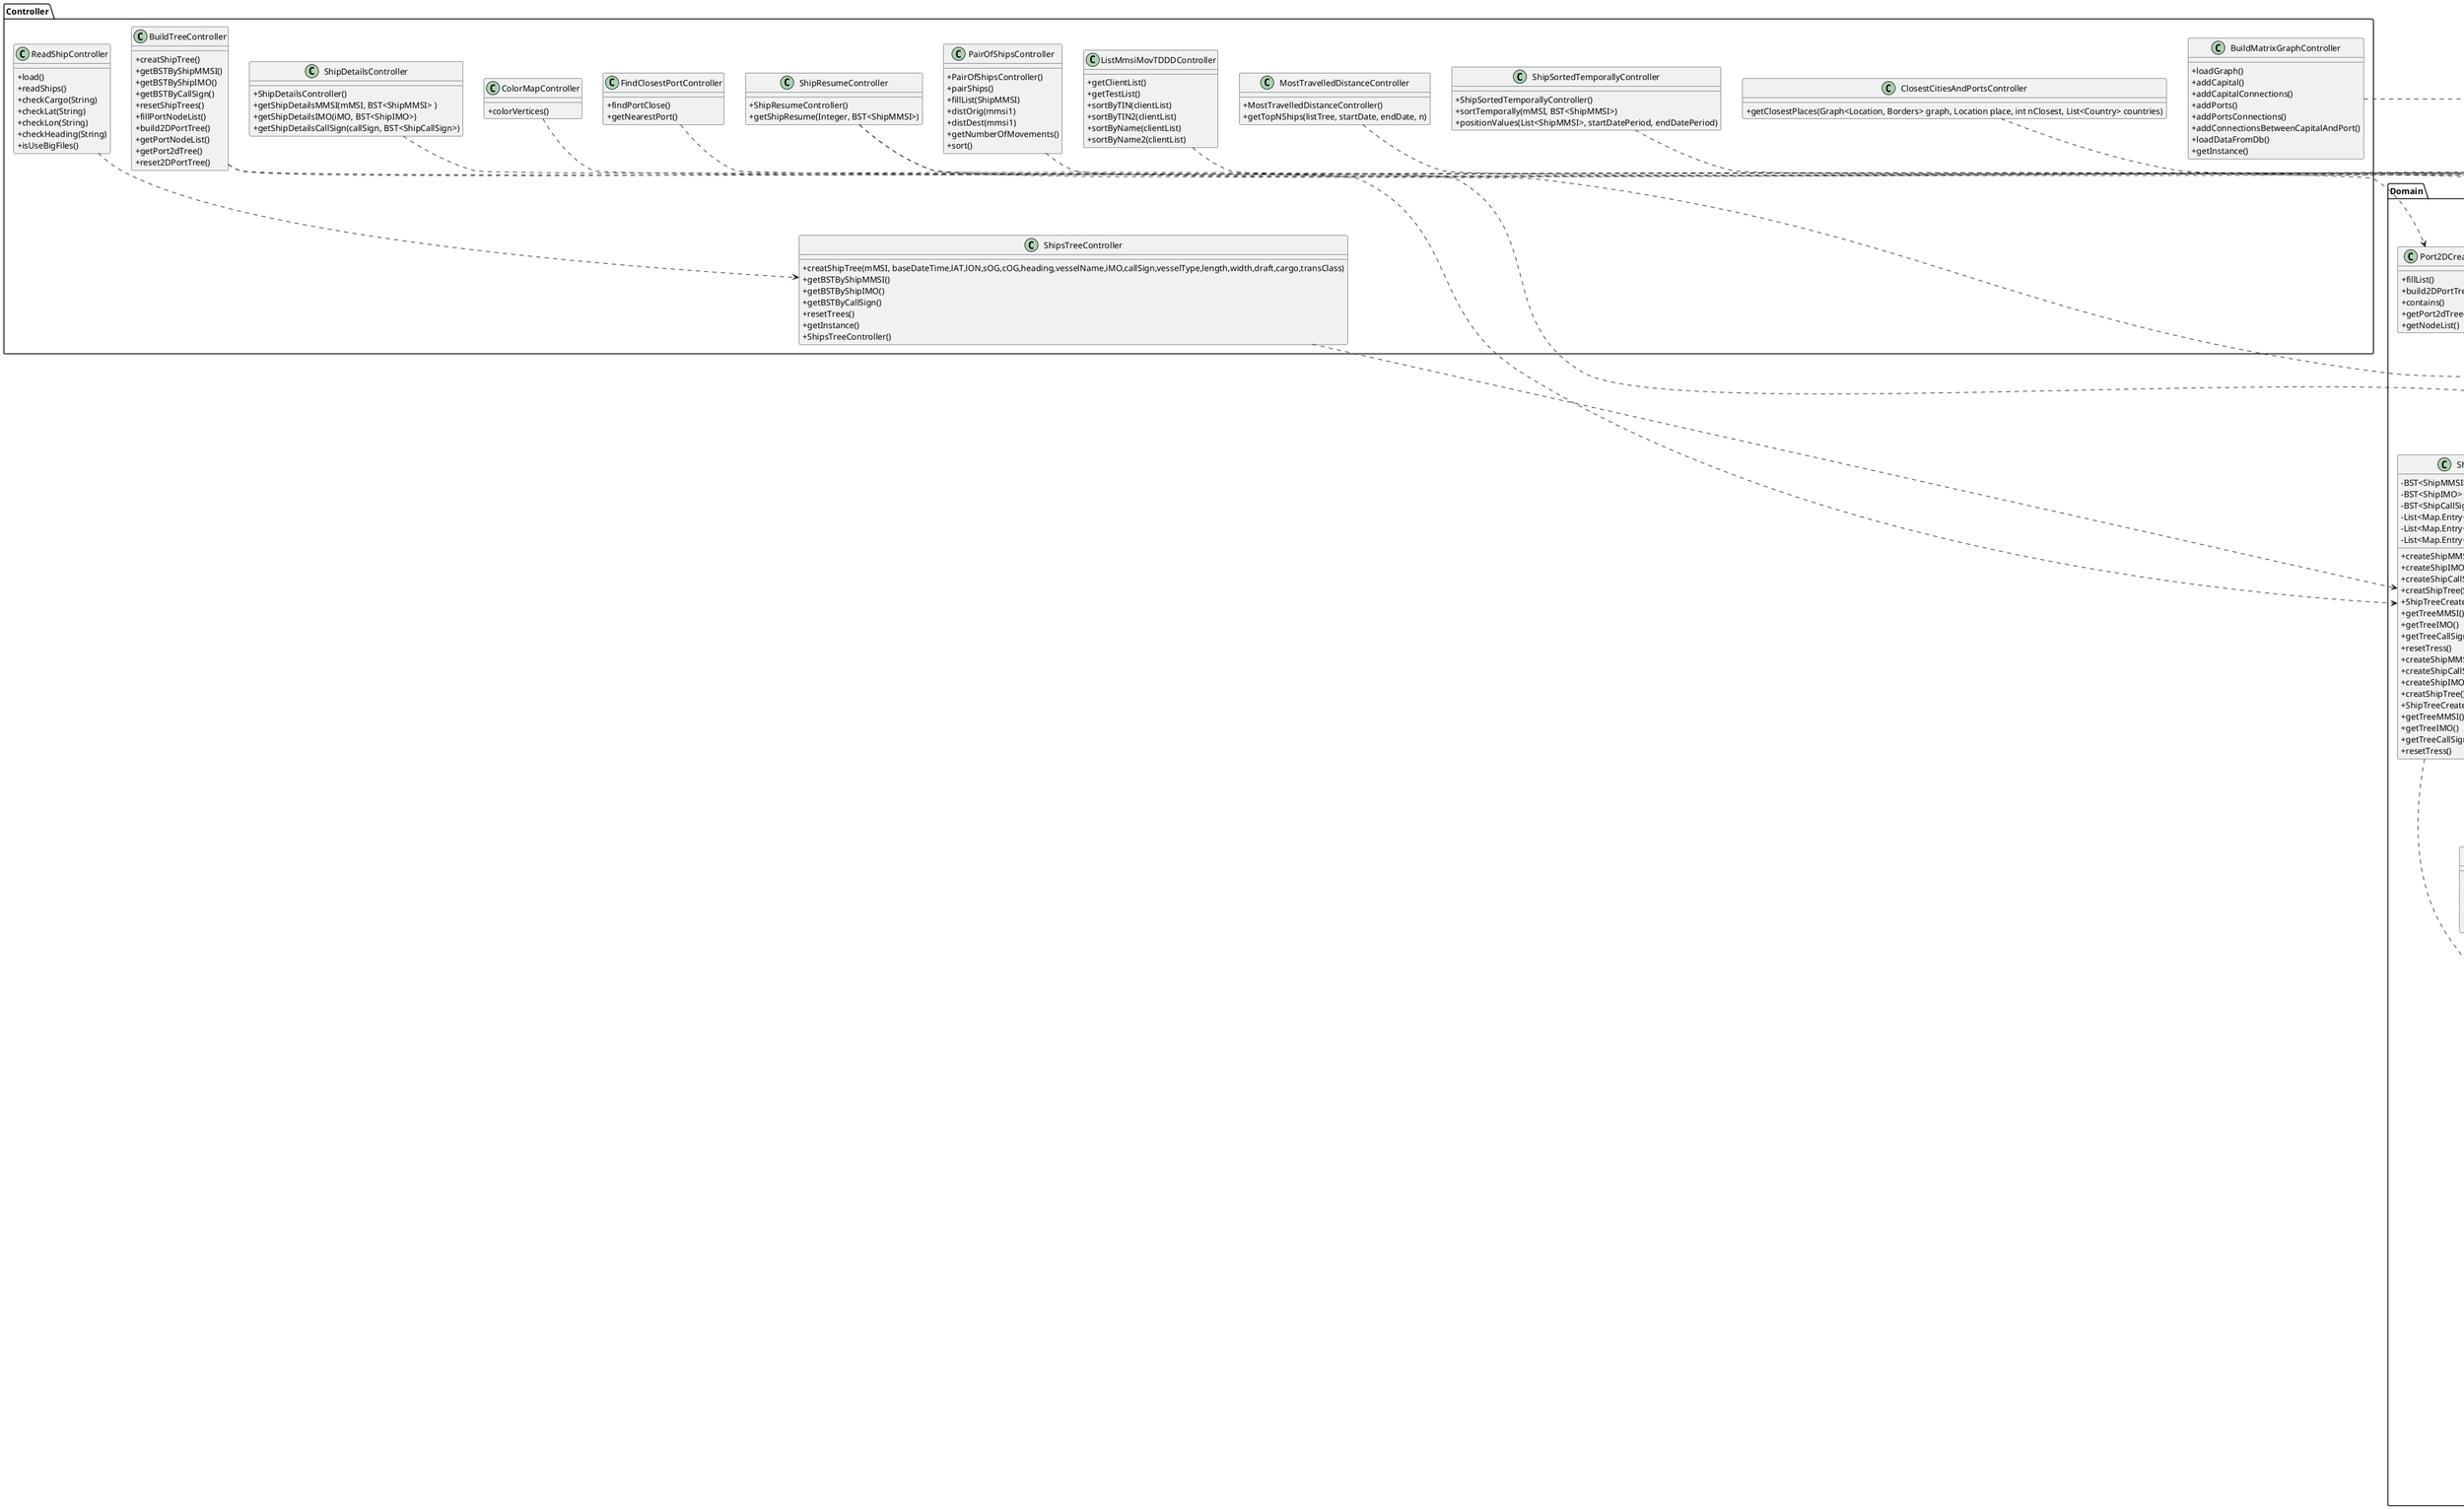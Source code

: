 @startuml
skinparam classAttributeIconSize 0


package Controller{
class ClosestCitiesAndPortsController {
+getClosestPlaces(Graph<Location, Borders> graph, Location place, int nClosest, List<Country> countries)
}
class BuildMatrixGraphController{
+loadGraph()
+addCapital()
+addCapitalConnections()
+addPorts()
+addPortsConnections()
+addConnectionsBetweenCapitalAndPort()
+loadDataFromDb()
+getInstance()
}
class MostTravelledDistanceController{
+MostTravelledDistanceController()
+getTopNShips(listTree, startDate, endDate, n)
}
Class ShipResumeController {
+ShipResumeController()
+getShipResume(Integer, BST<ShipMMSI>)
}
class ShipSortedTemporallyController{
+ShipSortedTemporallyController()
+sortTemporally(mMSI, BST<ShipMMSI>)
+positionValues(List<ShipMMSI>, startDatePeriod, endDatePeriod)
}
class ShipDetailsController {
+ShipDetailsController()
+getShipDetailsMMSI(mMSI, BST<ShipMMSI> )
+getShipDetailsIMO(iMO, BST<ShipIMO>)
+getShipDetailsCallSign(callSign, BST<ShipCallSign>)
}
class ListMmsiMovTDDDController {
+getClientList()
+getTestList()
+sortByTIN(clientList)
+sortByTIN2(clientList)
+sortByName(clientList)
+sortByName2(clientList)
}
class PairOfShipsController {
+PairOfShipsController()
+pairShips()
+fillList(ShipMMSI)
+distOrig(mmsi1)
+distDest(mmsi1)
+getNumberOfMovements()
+sort()
}
Class ReadShipController {
+load()
+readShips()
+checkCargo(String)
+checkLat(String)
+checkLon(String)
+checkHeading(String)
+isUseBigFiles()
}
class ShipsTreeController {
+creatShipTree(mMSI, baseDateTime,lAT,lON,sOG,cOG,heading,vesselName,iMO,callSign,vesselType,length,width,draft,cargo,transClass)
+getBSTByShipMMSI()
+getBSTByShipIMO()
+getBSTByCallSign()
+resetTrees()
+getInstance()
+ShipsTreeController()

}
class BuildTreeController{
+creatShipTree()
+getBSTByShipMMSI()
+getBSTByShipIMO()
+getBSTByCallSign()
+resetShipTrees()
+fillPortNodeList()
+build2DPortTree()
+getPortNodeList()
+getPort2dTree()
+reset2DPortTree()
}
class FindClosestPortController{
+findPortClose()
+getNearestPort()
}
class ColorMapController{
+colorVertices()
}
}


package Domain {
class MostTravelledDistance{
+getTopNShips(listTree, startDate, endDate, n)
+containShip(list, mMSI)
+checkDate(firstDate, lastDate, testDate)
+sameMMSIList(list, mMSI)
}
 class ShipResume {
    +getShipResume( mMSI, BST<ShipMMSI> )
    +getBaseDateTimeInicial(List<ShipMMSI>)
    +getBaseDateTimeFinal(List<ShipMMSI> )
    +getTotalMovementTime(List<ShipMMSI>)
    +getTotalNumberOfMovements(List<ShipMMSI>)
    +getMaxSOG(List<ShipMMSI>)
    +getMeanSOG(List<ShipMMSI> )
    +getMeanCOG(List<ShipMMSI> )
    +getMaxCOG(List<ShipMMSI>)
    +containShip( mMSI, List<Map.Entry<ShipMMSI, Double>> )
    +getDepartureLatitude(List<ShipMMSI>)
    + getDepartureLongitude(List<ShipMMSI> )
    +getArrivalLatitude(List<ShipMMSI> )
    +getArrivalLongitude(List<ShipMMSI> )
    +getTravelDistance(List<ShipMMSI> )
    +getDeltaDistance(List<ShipMMSI> )
}
class ShipDetails{
+getShipDetailsMMSI(mMSI, BST<ShipMMSI>)
+getShipDetailsIMO(iMO, BST<ShipIMO>)
+getShipDetailsCallSign(callSign, BST<ShipCallSign>)
+checkCallSign(callSign)
+checkMMSI(mMSI)
+checkIMO(iMO)

}

class PositionalMMessage{
 -mMSI
 -vesselType
 -date
 -lat
 -lon
 -sog
 -cog

 +getMMSI()
 +getVesselType()
 +getBaseDateTime()
 +getLat()
 +getLon()
 +getSOG()
 +getCOG()
 +toString()
}
class ShipSortedTemporally{
+sortTemporally(mMSI, BST<ShipMMSI>)
+positionValues(List<ShipMMSI>, startDatePeriod, endDatePeriod)
+checkDate(firstDate, lastDate, testDate)
}
class ShipMMSI{
+ShipMMSI()
+ShipMMSI(ship)
+ShipMMSI(List<Map.Entry<String, ShipMMSI>>)
+getMapList()
+compareTo(ShipMMSI)
+toString()
}

class PairOfShips{
+PairShips(BST <ShipsMMSI>)
+fillList(ShipMMSI, List<ShipMMSI>)
+distOrig(mMSI1, List<ShipMMSI>, mMSI2)
+distDest(mMSI1, List<ShipMMSI>, mMSI2)
+getNumberOfMovements(List<ShipMMSI>, mMSI)
+sort(List<ShipAtrib>)
}

class ShipAtrib{

-mMSI
-mMSI1
-distOrig
-distDest
-numberOfMovements
-numberOfMovements1
-travelDistance
-travelDistance1
-travelDistanceDiference

+getMMSI()
+getmMSI1()
+getdistOrig()
+getdistDest()
+getnumberOfMovements()
+getnumberOfMovements1()
+gettravelDistance()
+gettravelDistance1()
+gettravelDistanceDiference()
+ShipAtrib(mMSI,mMSI1,distOrig,distDest,numberOfMovements,numberOfMovements1,travelDistance,travelDistance1,travelDistanceDiference)
}

class Ship {
  - mMSI
  -baseDateTime
  -lati
  -long
  -sog
  -cog
  -heading
  -vesselName
  -iMO
  -callSign
  -vesselType
  -length
  -width
  -draft
  -cargo
  -transcieverClass

  +getMMSI()
  +getBaseDateTime()
  +getLati()
  +getLong()
  +getSOG()
  +getCOG()
  +getHeading()
  +getVesselType()
  +getLenght()
  +getWidth()
  +getDraft()
  +getCargo()
  +getTranscieverClass()
  +setMMSI(mMSI)
  +setBaseDateTime(baseDateTime)
  +setLati(lati)
  +setLong(long)
  +setSOG(sog)
  +setCOG(cog)
  +setHeading(heading)
  +setVesselType(vesselType)
  +setLenght(lenght)
  +setWidth(width)
  +setDraft(draft)
  +setCargo(cargo)
  +setTranscieverClass(transcieverClass)
  +Ship()
}


  class ShipResume {
    +getShipResume( mMSI, BST<ShipMMSI> )
    +getBaseDateTimeInicial(List<ShipMMSI>)
    +getBaseDateTimeFinal(List<ShipMMSI> )
    +getTotalMovementTime(List<ShipMMSI>)
    +getTotalNumberOfMovements(List<ShipMMSI>)
    +getMaxSOG(List<ShipMMSI>)
    +getMeanSOG(List<ShipMMSI> )
    +getMeanCOG(List<ShipMMSI> )
    +getMaxCOG(List<ShipMMSI>)
    +containShip( mMSI, List<Map.Entry<ShipMMSI, Double>> )
    +getDepartureLatitude(List<ShipMMSI>)
    + getDepartureLongitude(List<ShipMMSI> )
    +getArrivalLatitude(List<ShipMMSI> )
    +getArrivalLongitude(List<ShipMMSI> )
    +getTravelDistance(List<ShipMMSI> )
    +getDeltaDistance(List<ShipMMSI> )
}

 class ListMmsiMovTDDD {
    -ship
    -numMovements
    -travelledDist
    -deltaDist
    +allShips(BST<ShipMMSI>)
    +shipMmsiMovTDDD((List<ShipMMSI>, ShipMMSI)
    +sameMMSIList(List<ShipMMSI>, mMSI)
    +containShip(List<ShipAtrib>, mMSI)
    +listDescTravDist(List<ShipMMTDDD>)
    +listAsceTravDist(List<ShipMMTDDD>)
    +listDescDelDist(List<ShipMMTDDD>)
    +listAsceDelDist(List<ShipMMTDDD>)
}
class ShipTreeCreate{
- BST<ShipMMSI>
-BST<ShipIMO>
-BST<ShipCallSign>
-List<Map.Entry<Integer, ShipMMSI>>
-List<Map.Entry<String, ShipIMO>>
-List<Map.Entry<String, ShipCallSign>>
+createShipMMSIMap(Ship)
+createShipIMOMap(Ship)
+createShipCallSignMap(Ship)
+creatShipTree(Ship )
+ShipTreeCreate()
+getTreeMMSI()
+getTreeIMO()
+getTreeCallSign()
+ resetTress()
}
class ShipCallSign{
+ShipCallSign(ship)
+ShipCallSign(List<Map.Entry<String, ShipCallSign>>)
+getMapList()
+compareTo(ShipCallSign )
+toString()
}
class ShipIMO{
+ShipIMO(ship)
+ShipIMO(List<Map.Entry<String, ShipIMO>>)
+getMapList()
+compareTo(ShipIMO )
+toString()
}
class ShipTreeCreate{
+createShipMMSIMap()
+createShipCallSignMap()
+createShipIMOMap()
+creatShipTree()
+ShipTreeCreate()
+getTreeMMSI()
+getTreeIMO()
+getTreeCallSign()
+resetTress()
}
class Port2DCreate{
+fillList()
+build2DPortTree()
+contains()
+getPort2dTree()
+getNodeList()
}
class FindClosestPort{
+findPortClose()
+getNearestPort()
}
class ClosestCitiesAndPorts{
+getClosestPlaces(Graph<Location, Borders> graph, Location place, int nClosest, List<Country> countries)
+belongsToContinent(List<Country> continents, String continent, Location location)
}
class ClosestPlacesSystem{
+outPutResume(String resume)
}
class GraphMatrixCreate{
+addCapitalVertex()
+addCapitalConnections()
+addConnectionsBetweenCapitalAndPort()
+getClosestPort()
+getLocationMap()
+getLocationByCountry()
+getLocationPosition()
+calculateDistance()
}
class ColorMap{
+colorVertices()
+inNeighbourhoodOf()
+nextColor()
}
class ColorMapOutput{
+outPutColoredMap()
}
}

package Utils{
class ShipSortedTemporallyOutput{
+outputShipSorted(List<PositionalMessage> positionsList)
}
class ShipDetailsOutput{
+output(String details)
}
class ShipResumeOutput{
+outputResume(String resume)
}
class ListMMTDDDOutput{
outputList(List<ShipAtrib>)
}

class TopNShipsOutput{
+outputTopNships(list)
}
class PairOfShipsOutput{
+outputPair(list)
}
}

package Graph{
class CommonGraph{
-numVerts
-numEdges
-isDirected
-vertices
+CommonGraph()
+isDirected()
+numVertices()
+vertices()
+ValidVertex()
+key()
+numEdges()
+copy()
}
}
PairOfShipsController..>PairOfShips
PairOfShips..>ShipMMSI
PairOfShips..>ShipAtrib
PairOfShips..>ShipResume
ListMmsiMovTDDDController..> ListMmsiMovTDDD
ShipAtrib..>ShipMMSI
ListMmsiMovTDDD..>ShipAtrib
ListMmsiMovTDDD..>ShipResume
ShipMMSI..>Ship
ReadShipController ..> ShipsTreeController
ShipsTreeController ..> ShipTreeCreate
ShipTreeCreate..> ShipCallSign
ShipTreeCreate..> ShipIMO
ShipTreeCreate..> ShipMMSI
ShipTreeCreate..> Ship
ShipSortedTemporallyController..> ShipSortedTemporally
PositionalMMessage..>Ship
PositionalMMessage..>ShipMMSI
ShipSortedTemporally..>PositionalMMessage
ShipSortedTemporally..>ShipSortedTemporallyOutput
ShipMMSI..>Ship
ShipDetailsController ..> ShipDetails
ShipDetails..> ShipCallSign
ShipDetails..> ShipIMO
ShipDetails..> ShipMMSI
ShipDetails..> Ship
ShipDetails ..> ShipDetailsOutput
ShipResumeController..>Ship
ShipResumeController..>ShipResume
ShipResume..> ShipResumeOutput
ListMmsiMovTDDD..>ListMMTDDDOutput
MostTravelledDistanceController..> MostTravelledDistance
MostTravelledDistance..>Ship
MostTravelledDistance..>ShipMMSI
MostTravelledDistance..> ShipResume
MostTravelledDistance..>TopNShipsOutput
PairOfShips..> PairOfShipsOutput
BuildTreeController..> ShipTreeCreate
BuildTreeController..> Port2DCreate
FindClosestPortController..>FindClosestPort
ClosestCitiesAndPortsController ..> ClosestCitiesAndPorts
ClosestCitiesAndPorts..> ClosestPlacesSystem
BuildMatrixGraphController..> GraphMatrixCreate
GraphMatrixCreate..> CommonGraph
ColorMapController..> ColorMap
ColorMap..> ColorMapOutput
@enduml
